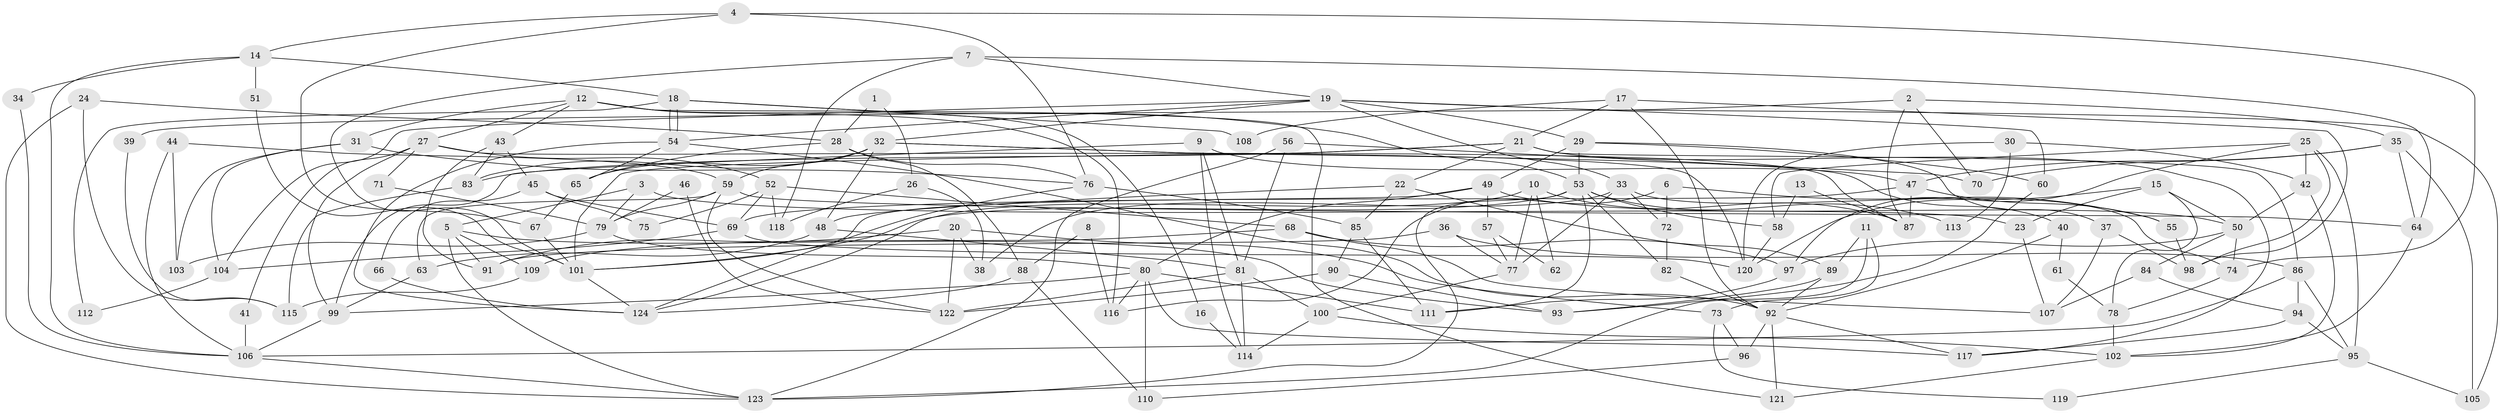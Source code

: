 // coarse degree distribution, {2: 0.13253012048192772, 6: 0.1566265060240964, 4: 0.2289156626506024, 3: 0.20481927710843373, 5: 0.060240963855421686, 8: 0.07228915662650602, 10: 0.012048192771084338, 11: 0.012048192771084338, 7: 0.060240963855421686, 9: 0.04819277108433735, 12: 0.012048192771084338}
// Generated by graph-tools (version 1.1) at 2025/41/03/06/25 10:41:52]
// undirected, 124 vertices, 248 edges
graph export_dot {
graph [start="1"]
  node [color=gray90,style=filled];
  1;
  2;
  3;
  4;
  5;
  6;
  7;
  8;
  9;
  10;
  11;
  12;
  13;
  14;
  15;
  16;
  17;
  18;
  19;
  20;
  21;
  22;
  23;
  24;
  25;
  26;
  27;
  28;
  29;
  30;
  31;
  32;
  33;
  34;
  35;
  36;
  37;
  38;
  39;
  40;
  41;
  42;
  43;
  44;
  45;
  46;
  47;
  48;
  49;
  50;
  51;
  52;
  53;
  54;
  55;
  56;
  57;
  58;
  59;
  60;
  61;
  62;
  63;
  64;
  65;
  66;
  67;
  68;
  69;
  70;
  71;
  72;
  73;
  74;
  75;
  76;
  77;
  78;
  79;
  80;
  81;
  82;
  83;
  84;
  85;
  86;
  87;
  88;
  89;
  90;
  91;
  92;
  93;
  94;
  95;
  96;
  97;
  98;
  99;
  100;
  101;
  102;
  103;
  104;
  105;
  106;
  107;
  108;
  109;
  110;
  111;
  112;
  113;
  114;
  115;
  116;
  117;
  118;
  119;
  120;
  121;
  122;
  123;
  124;
  1 -- 28;
  1 -- 26;
  2 -- 35;
  2 -- 87;
  2 -- 39;
  2 -- 70;
  3 -- 79;
  3 -- 5;
  3 -- 23;
  4 -- 76;
  4 -- 67;
  4 -- 14;
  4 -- 74;
  5 -- 93;
  5 -- 123;
  5 -- 91;
  5 -- 109;
  6 -- 116;
  6 -- 72;
  6 -- 55;
  7 -- 64;
  7 -- 19;
  7 -- 101;
  7 -- 118;
  8 -- 88;
  8 -- 116;
  9 -- 99;
  9 -- 114;
  9 -- 47;
  9 -- 81;
  10 -- 87;
  10 -- 124;
  10 -- 62;
  10 -- 77;
  11 -- 123;
  11 -- 89;
  11 -- 73;
  12 -- 43;
  12 -- 31;
  12 -- 16;
  12 -- 27;
  12 -- 116;
  12 -- 121;
  13 -- 58;
  13 -- 87;
  14 -- 106;
  14 -- 18;
  14 -- 34;
  14 -- 51;
  15 -- 50;
  15 -- 78;
  15 -- 23;
  15 -- 120;
  16 -- 114;
  17 -- 21;
  17 -- 92;
  17 -- 98;
  17 -- 108;
  18 -- 54;
  18 -- 54;
  18 -- 53;
  18 -- 108;
  18 -- 112;
  19 -- 54;
  19 -- 29;
  19 -- 32;
  19 -- 33;
  19 -- 60;
  19 -- 104;
  19 -- 105;
  20 -- 73;
  20 -- 91;
  20 -- 38;
  20 -- 122;
  21 -- 86;
  21 -- 22;
  21 -- 83;
  21 -- 101;
  21 -- 117;
  22 -- 48;
  22 -- 89;
  22 -- 85;
  23 -- 107;
  24 -- 123;
  24 -- 115;
  24 -- 28;
  25 -- 98;
  25 -- 42;
  25 -- 58;
  25 -- 95;
  25 -- 97;
  26 -- 38;
  26 -- 118;
  27 -- 120;
  27 -- 41;
  27 -- 52;
  27 -- 71;
  27 -- 99;
  28 -- 76;
  28 -- 65;
  28 -- 88;
  29 -- 49;
  29 -- 53;
  29 -- 37;
  29 -- 60;
  30 -- 42;
  30 -- 120;
  30 -- 113;
  31 -- 76;
  31 -- 104;
  31 -- 103;
  32 -- 65;
  32 -- 40;
  32 -- 48;
  32 -- 59;
  32 -- 83;
  32 -- 87;
  33 -- 74;
  33 -- 38;
  33 -- 72;
  33 -- 77;
  34 -- 106;
  35 -- 47;
  35 -- 70;
  35 -- 64;
  35 -- 105;
  36 -- 86;
  36 -- 77;
  36 -- 91;
  37 -- 98;
  37 -- 107;
  39 -- 115;
  40 -- 92;
  40 -- 61;
  41 -- 106;
  42 -- 102;
  42 -- 50;
  43 -- 91;
  43 -- 83;
  43 -- 45;
  44 -- 106;
  44 -- 103;
  44 -- 59;
  45 -- 69;
  45 -- 66;
  45 -- 75;
  46 -- 122;
  46 -- 79;
  47 -- 69;
  47 -- 55;
  47 -- 87;
  48 -- 81;
  48 -- 63;
  49 -- 101;
  49 -- 80;
  49 -- 50;
  49 -- 57;
  50 -- 84;
  50 -- 74;
  50 -- 97;
  51 -- 101;
  52 -- 68;
  52 -- 69;
  52 -- 75;
  52 -- 118;
  53 -- 101;
  53 -- 58;
  53 -- 82;
  53 -- 111;
  53 -- 113;
  53 -- 123;
  54 -- 92;
  54 -- 65;
  54 -- 124;
  55 -- 98;
  56 -- 81;
  56 -- 123;
  56 -- 70;
  57 -- 77;
  57 -- 62;
  58 -- 120;
  59 -- 63;
  59 -- 64;
  59 -- 79;
  59 -- 122;
  60 -- 93;
  61 -- 78;
  63 -- 99;
  64 -- 102;
  65 -- 67;
  66 -- 124;
  67 -- 101;
  68 -- 107;
  68 -- 97;
  68 -- 109;
  69 -- 120;
  69 -- 104;
  71 -- 79;
  72 -- 82;
  73 -- 96;
  73 -- 119;
  74 -- 78;
  76 -- 124;
  76 -- 85;
  77 -- 100;
  78 -- 102;
  79 -- 80;
  79 -- 103;
  80 -- 111;
  80 -- 99;
  80 -- 110;
  80 -- 116;
  80 -- 117;
  81 -- 122;
  81 -- 100;
  81 -- 114;
  82 -- 92;
  83 -- 115;
  84 -- 94;
  84 -- 107;
  85 -- 111;
  85 -- 90;
  86 -- 94;
  86 -- 95;
  86 -- 106;
  88 -- 124;
  88 -- 110;
  89 -- 93;
  89 -- 92;
  90 -- 122;
  90 -- 93;
  92 -- 117;
  92 -- 121;
  92 -- 96;
  94 -- 95;
  94 -- 117;
  95 -- 105;
  95 -- 119;
  96 -- 110;
  97 -- 111;
  99 -- 106;
  100 -- 102;
  100 -- 114;
  101 -- 124;
  102 -- 121;
  104 -- 112;
  106 -- 123;
  109 -- 115;
}
